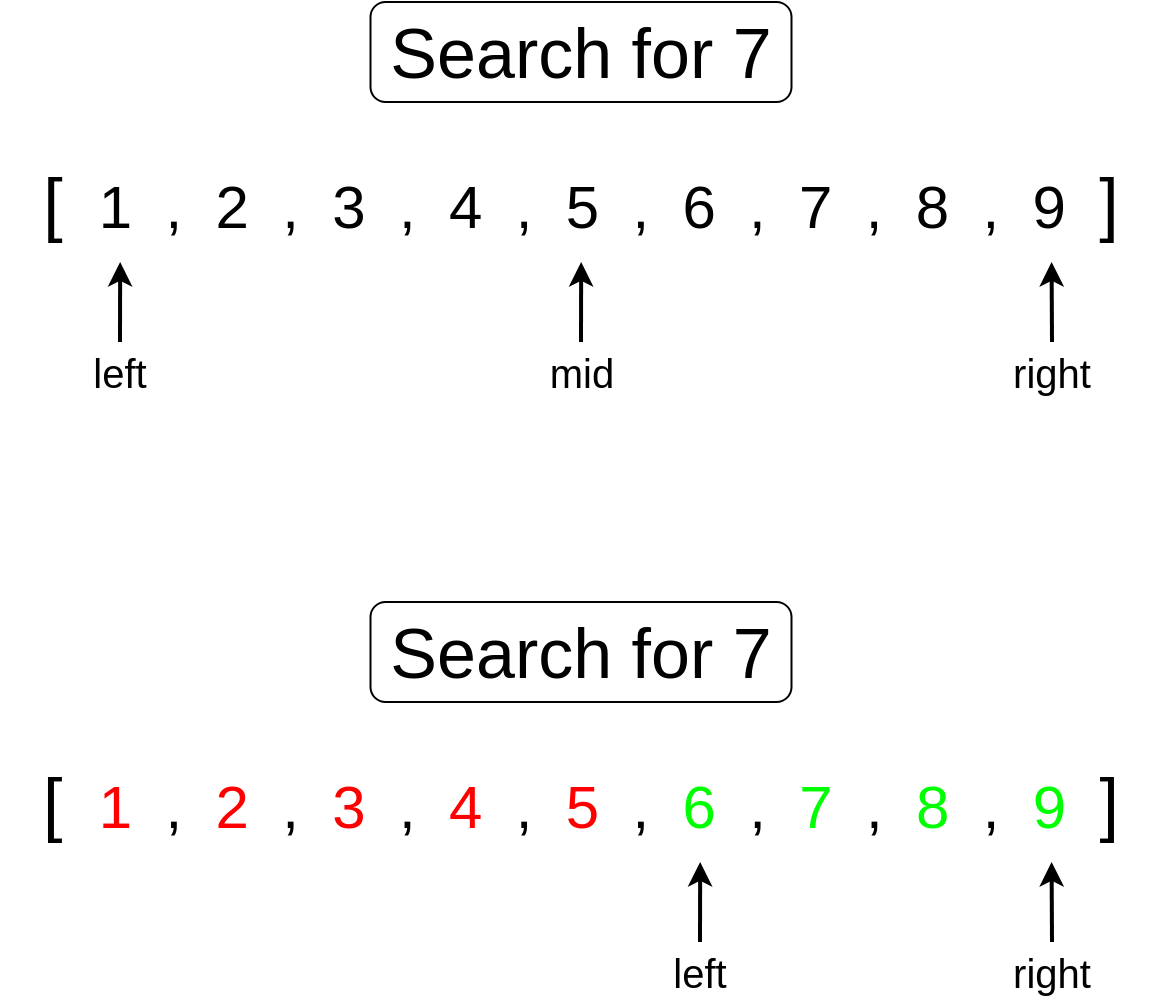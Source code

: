 <mxfile version="13.2.4" type="device"><diagram id="SULks8UuAxuEi5XHoREZ" name="Page-1"><mxGraphModel dx="1422" dy="745" grid="1" gridSize="10" guides="1" tooltips="1" connect="1" arrows="1" fold="1" page="1" pageScale="1" pageWidth="850" pageHeight="1100" math="0" shadow="0"><root><mxCell id="0"/><mxCell id="1" parent="0"/><mxCell id="XxcouSqfH_w88iQPt7Ho-1" value="&lt;font style=&quot;font-size: 35px&quot;&gt;[&amp;nbsp;&lt;/font&gt;&lt;font style=&quot;font-size: 30px&quot;&gt;&amp;nbsp;1&amp;nbsp; ,&amp;nbsp; 2&amp;nbsp; ,&amp;nbsp; 3&amp;nbsp; ,&amp;nbsp; 4&amp;nbsp; ,&amp;nbsp; 5&amp;nbsp; ,&amp;nbsp; 6&amp;nbsp; ,&amp;nbsp; 7&amp;nbsp; ,&amp;nbsp; 8&amp;nbsp; ,&amp;nbsp; 9&amp;nbsp;&amp;nbsp;&lt;/font&gt;&lt;font style=&quot;font-size: 35px&quot;&gt;]&lt;/font&gt;" style="text;html=1;strokeColor=none;fillColor=none;align=center;verticalAlign=middle;whiteSpace=wrap;rounded=0;" vertex="1" parent="1"><mxGeometry x="135" y="150" width="581" height="80" as="geometry"/></mxCell><mxCell id="XxcouSqfH_w88iQPt7Ho-6" value="&lt;span style=&quot;font-size: 35px&quot;&gt;Search for 7&lt;/span&gt;" style="text;html=1;strokeColor=#000000;fillColor=none;align=center;verticalAlign=middle;whiteSpace=wrap;rounded=1;" vertex="1" parent="1"><mxGeometry x="320.25" y="90" width="210.5" height="50" as="geometry"/></mxCell><mxCell id="XxcouSqfH_w88iQPt7Ho-7" value="&lt;font style=&quot;font-size: 20px&quot;&gt;left&lt;/font&gt;" style="text;html=1;strokeColor=none;fillColor=none;align=center;verticalAlign=middle;whiteSpace=wrap;rounded=0;" vertex="1" parent="1"><mxGeometry x="170" y="260" width="50" height="30" as="geometry"/></mxCell><mxCell id="XxcouSqfH_w88iQPt7Ho-8" value="&lt;font style=&quot;font-size: 20px&quot;&gt;right&lt;/font&gt;" style="text;html=1;strokeColor=none;fillColor=none;align=center;verticalAlign=middle;whiteSpace=wrap;rounded=0;" vertex="1" parent="1"><mxGeometry x="636" y="260" width="50" height="30" as="geometry"/></mxCell><mxCell id="XxcouSqfH_w88iQPt7Ho-9" value="" style="endArrow=classic;html=1;exitX=0.5;exitY=0;exitDx=0;exitDy=0;entryX=0.162;entryY=0.75;entryDx=0;entryDy=0;entryPerimeter=0;strokeWidth=2;" edge="1" parent="1" source="XxcouSqfH_w88iQPt7Ho-7"><mxGeometry width="50" height="50" relative="1" as="geometry"><mxPoint x="200" y="270" as="sourcePoint"/><mxPoint x="195.08" y="220" as="targetPoint"/></mxGeometry></mxCell><mxCell id="XxcouSqfH_w88iQPt7Ho-10" value="" style="endArrow=classic;html=1;exitX=0.5;exitY=0;exitDx=0;exitDy=0;entryX=0.162;entryY=0.75;entryDx=0;entryDy=0;entryPerimeter=0;strokeWidth=2;" edge="1" parent="1" source="XxcouSqfH_w88iQPt7Ho-8"><mxGeometry width="50" height="50" relative="1" as="geometry"><mxPoint x="660.71" y="280" as="sourcePoint"/><mxPoint x="660.79" y="220" as="targetPoint"/></mxGeometry></mxCell><mxCell id="XxcouSqfH_w88iQPt7Ho-11" value="&lt;font style=&quot;font-size: 20px&quot;&gt;mid&lt;/font&gt;" style="text;html=1;strokeColor=none;fillColor=none;align=center;verticalAlign=middle;whiteSpace=wrap;rounded=0;" vertex="1" parent="1"><mxGeometry x="400.5" y="260" width="50" height="30" as="geometry"/></mxCell><mxCell id="XxcouSqfH_w88iQPt7Ho-12" value="" style="endArrow=classic;html=1;exitX=0.5;exitY=0;exitDx=0;exitDy=0;entryX=0.162;entryY=0.75;entryDx=0;entryDy=0;entryPerimeter=0;strokeWidth=2;" edge="1" parent="1" source="XxcouSqfH_w88iQPt7Ho-11"><mxGeometry width="50" height="50" relative="1" as="geometry"><mxPoint x="430.5" y="270" as="sourcePoint"/><mxPoint x="425.58" y="220" as="targetPoint"/></mxGeometry></mxCell><mxCell id="XxcouSqfH_w88iQPt7Ho-13" value="&lt;font style=&quot;font-size: 35px&quot;&gt;[&amp;nbsp;&lt;/font&gt;&lt;font style=&quot;font-size: 30px&quot;&gt;&amp;nbsp;&lt;font color=&quot;#ff0000&quot;&gt;1&lt;/font&gt;&amp;nbsp; ,&amp;nbsp; &lt;font color=&quot;#ff0000&quot;&gt;2&lt;/font&gt;&amp;nbsp; ,&amp;nbsp; &lt;font color=&quot;#ff0000&quot;&gt;3&lt;/font&gt;&amp;nbsp; ,&amp;nbsp; &lt;font color=&quot;#ff0000&quot;&gt;4&lt;/font&gt;&amp;nbsp; ,&amp;nbsp; &lt;font color=&quot;#ff0000&quot;&gt;5&lt;/font&gt;&amp;nbsp; ,&amp;nbsp; &lt;font color=&quot;#00ff00&quot;&gt;6&lt;/font&gt;&amp;nbsp; ,&amp;nbsp; &lt;font color=&quot;#00ff00&quot;&gt;7&lt;/font&gt;&amp;nbsp; ,&amp;nbsp; &lt;font color=&quot;#00ff00&quot;&gt;8&lt;/font&gt;&amp;nbsp; ,&amp;nbsp; &lt;font color=&quot;#00ff00&quot;&gt;9&lt;/font&gt;&amp;nbsp;&amp;nbsp;&lt;/font&gt;&lt;font style=&quot;font-size: 35px&quot;&gt;]&lt;/font&gt;" style="text;html=1;strokeColor=none;fillColor=none;align=center;verticalAlign=middle;whiteSpace=wrap;rounded=0;" vertex="1" parent="1"><mxGeometry x="135" y="450" width="581" height="80" as="geometry"/></mxCell><mxCell id="XxcouSqfH_w88iQPt7Ho-14" value="&lt;span style=&quot;font-size: 35px&quot;&gt;Search for 7&lt;/span&gt;" style="text;html=1;strokeColor=#000000;fillColor=none;align=center;verticalAlign=middle;whiteSpace=wrap;rounded=1;" vertex="1" parent="1"><mxGeometry x="320.25" y="390" width="210.5" height="50" as="geometry"/></mxCell><mxCell id="XxcouSqfH_w88iQPt7Ho-15" value="&lt;font style=&quot;font-size: 20px&quot;&gt;left&lt;/font&gt;" style="text;html=1;strokeColor=none;fillColor=none;align=center;verticalAlign=middle;whiteSpace=wrap;rounded=0;" vertex="1" parent="1"><mxGeometry x="460" y="560" width="50" height="30" as="geometry"/></mxCell><mxCell id="XxcouSqfH_w88iQPt7Ho-16" value="&lt;font style=&quot;font-size: 20px&quot;&gt;right&lt;/font&gt;" style="text;html=1;strokeColor=none;fillColor=none;align=center;verticalAlign=middle;whiteSpace=wrap;rounded=0;" vertex="1" parent="1"><mxGeometry x="636" y="560" width="50" height="30" as="geometry"/></mxCell><mxCell id="XxcouSqfH_w88iQPt7Ho-17" value="" style="endArrow=classic;html=1;exitX=0.5;exitY=0;exitDx=0;exitDy=0;entryX=0.162;entryY=0.75;entryDx=0;entryDy=0;entryPerimeter=0;strokeWidth=2;" edge="1" parent="1" source="XxcouSqfH_w88iQPt7Ho-15"><mxGeometry width="50" height="50" relative="1" as="geometry"><mxPoint x="490" y="570" as="sourcePoint"/><mxPoint x="485.08" y="520" as="targetPoint"/></mxGeometry></mxCell><mxCell id="XxcouSqfH_w88iQPt7Ho-18" value="" style="endArrow=classic;html=1;exitX=0.5;exitY=0;exitDx=0;exitDy=0;entryX=0.162;entryY=0.75;entryDx=0;entryDy=0;entryPerimeter=0;strokeWidth=2;" edge="1" parent="1" source="XxcouSqfH_w88iQPt7Ho-16"><mxGeometry width="50" height="50" relative="1" as="geometry"><mxPoint x="660.71" y="580" as="sourcePoint"/><mxPoint x="660.79" y="520" as="targetPoint"/></mxGeometry></mxCell></root></mxGraphModel></diagram></mxfile>